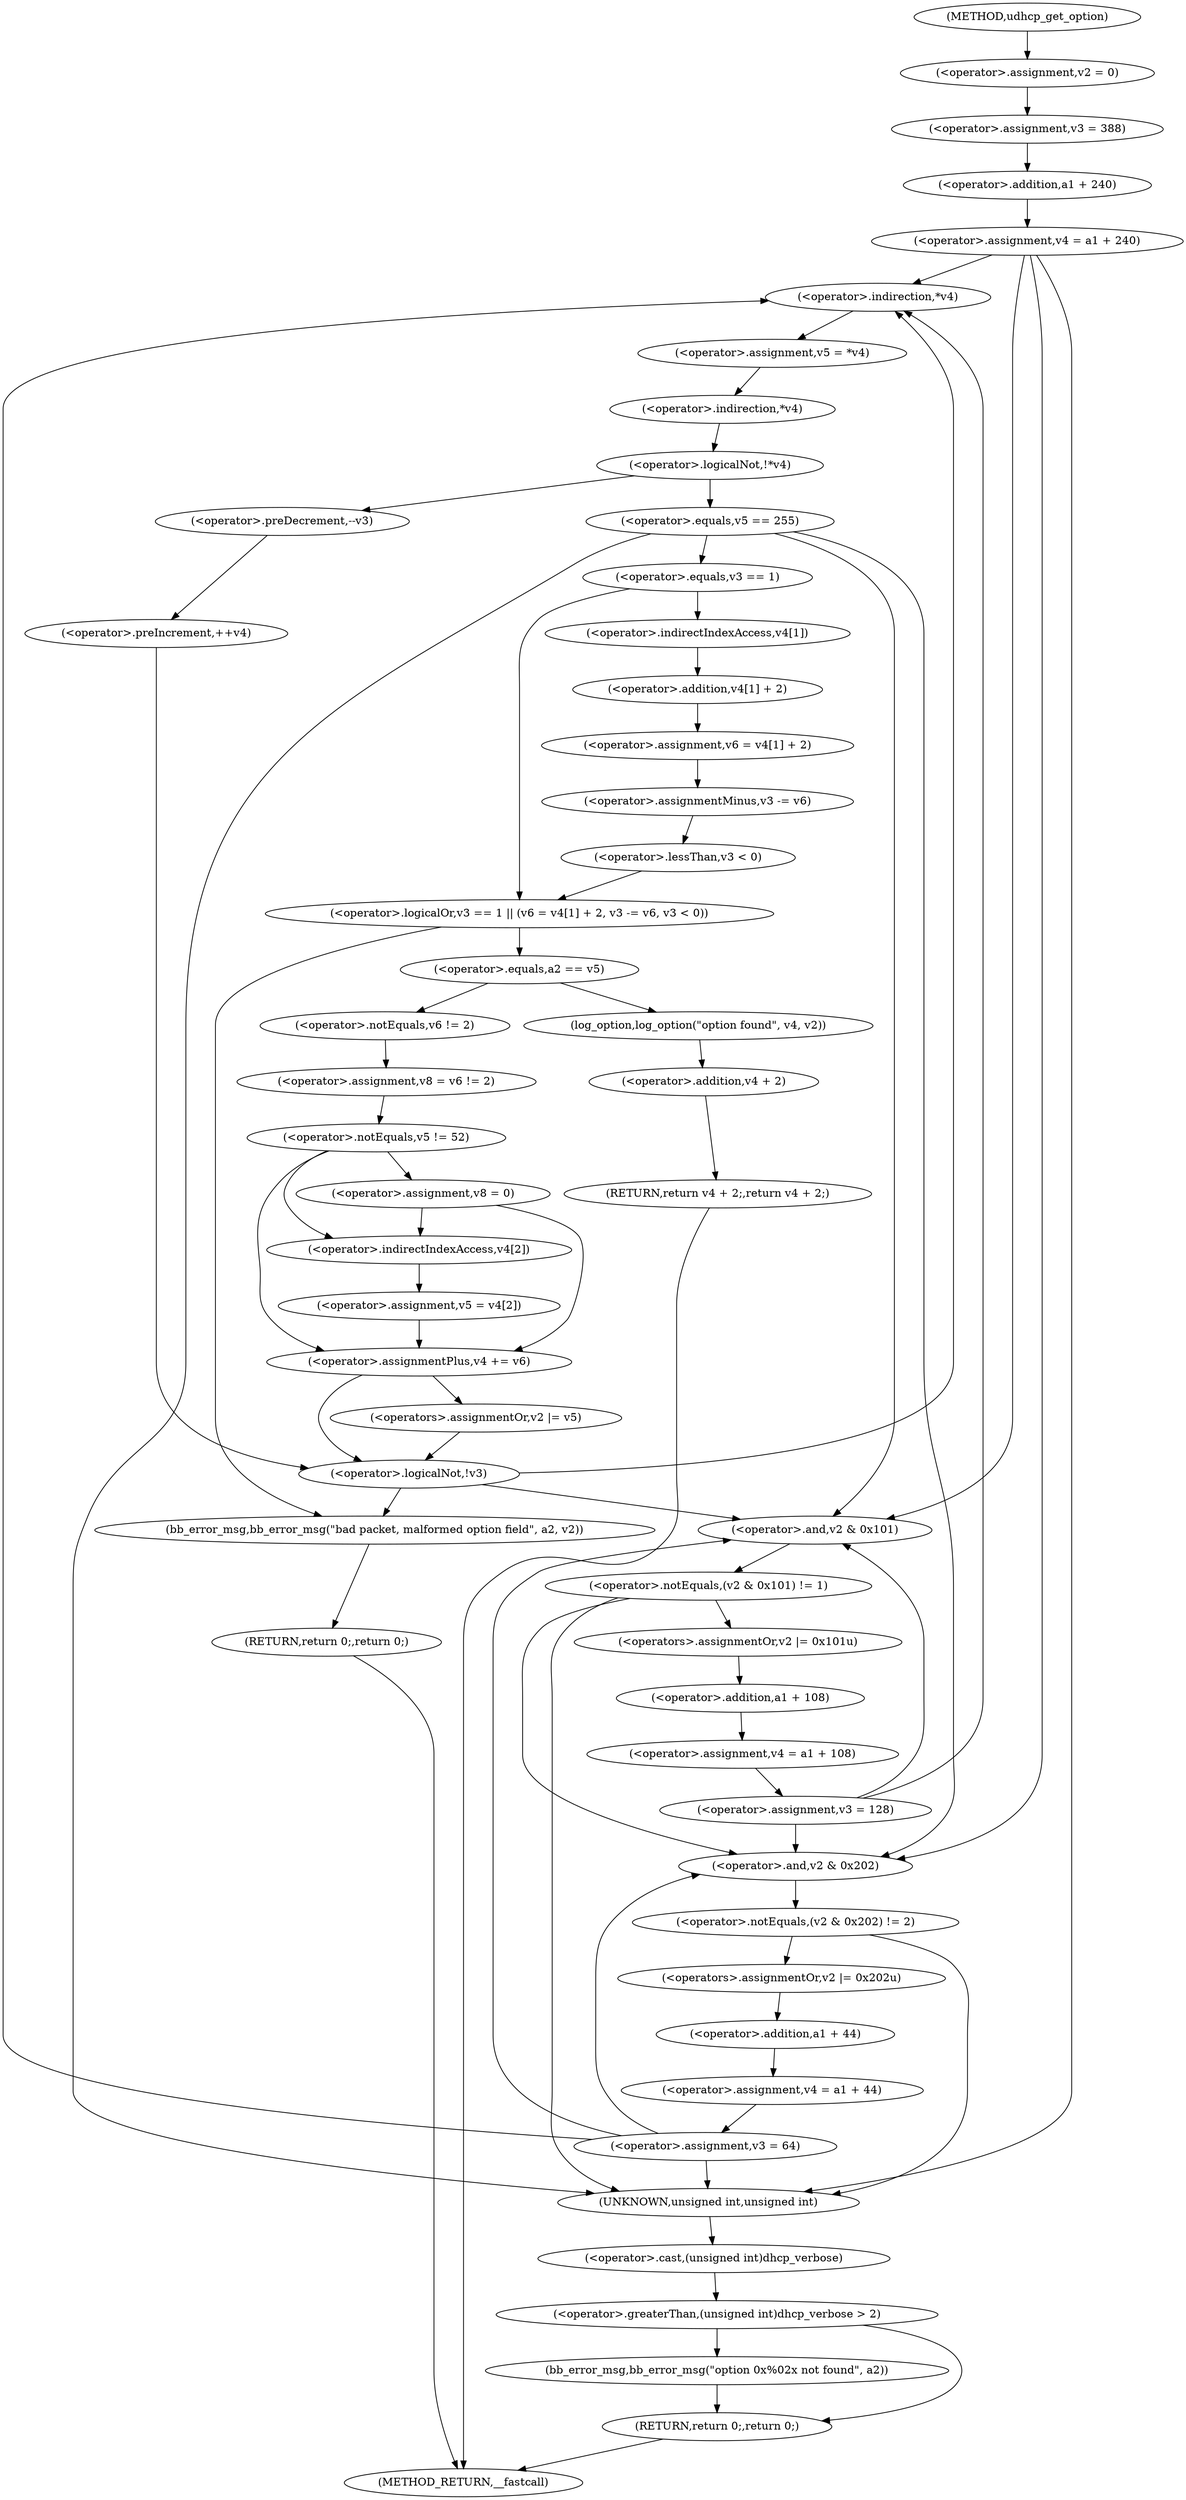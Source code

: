 digraph udhcp_get_option {  
"1000117" [label = "(<operator>.assignment,v2 = 0)" ]
"1000120" [label = "(<operator>.assignment,v3 = 388)" ]
"1000123" [label = "(<operator>.assignment,v4 = a1 + 240)" ]
"1000125" [label = "(<operator>.addition,a1 + 240)" ]
"1000137" [label = "(<operator>.assignment,v5 = *v4)" ]
"1000139" [label = "(<operator>.indirection,*v4)" ]
"1000142" [label = "(<operator>.logicalNot,!*v4)" ]
"1000143" [label = "(<operator>.indirection,*v4)" ]
"1000146" [label = "(<operator>.preDecrement,--v3)" ]
"1000148" [label = "(<operator>.preIncrement,++v4)" ]
"1000152" [label = "(<operator>.equals,v5 == 255)" ]
"1000157" [label = "(<operator>.logicalOr,v3 == 1 || (v6 = v4[1] + 2, v3 -= v6, v3 < 0))" ]
"1000158" [label = "(<operator>.equals,v3 == 1)" ]
"1000162" [label = "(<operator>.assignment,v6 = v4[1] + 2)" ]
"1000164" [label = "(<operator>.addition,v4[1] + 2)" ]
"1000165" [label = "(<operator>.indirectIndexAccess,v4[1])" ]
"1000170" [label = "(<operator>.assignmentMinus,v3 -= v6)" ]
"1000173" [label = "(<operator>.lessThan,v3 < 0)" ]
"1000178" [label = "(bb_error_msg,bb_error_msg(\"bad packet, malformed option field\", a2, v2))" ]
"1000182" [label = "(RETURN,return 0;,return 0;)" ]
"1000185" [label = "(<operator>.equals,a2 == v5)" ]
"1000189" [label = "(log_option,log_option(\"option found\", v4, v2))" ]
"1000193" [label = "(RETURN,return v4 + 2;,return v4 + 2;)" ]
"1000194" [label = "(<operator>.addition,v4 + 2)" ]
"1000197" [label = "(<operator>.assignment,v8 = v6 != 2)" ]
"1000199" [label = "(<operator>.notEquals,v6 != 2)" ]
"1000203" [label = "(<operator>.notEquals,v5 != 52)" ]
"1000206" [label = "(<operator>.assignment,v8 = 0)" ]
"1000211" [label = "(<operator>.assignment,v5 = v4[2])" ]
"1000213" [label = "(<operator>.indirectIndexAccess,v4[2])" ]
"1000216" [label = "(<operator>.assignmentPlus,v4 += v6)" ]
"1000221" [label = "(<operators>.assignmentOr,v2 |= v5)" ]
"1000226" [label = "(<operator>.logicalNot,!v3)" ]
"1000230" [label = "(<operator>.notEquals,(v2 & 0x101) != 1)" ]
"1000231" [label = "(<operator>.and,v2 & 0x101)" ]
"1000236" [label = "(<operators>.assignmentOr,v2 |= 0x101u)" ]
"1000239" [label = "(<operator>.assignment,v4 = a1 + 108)" ]
"1000241" [label = "(<operator>.addition,a1 + 108)" ]
"1000244" [label = "(<operator>.assignment,v3 = 128)" ]
"1000248" [label = "(<operator>.notEquals,(v2 & 0x202) != 2)" ]
"1000249" [label = "(<operator>.and,v2 & 0x202)" ]
"1000254" [label = "(<operators>.assignmentOr,v2 |= 0x202u)" ]
"1000257" [label = "(<operator>.assignment,v4 = a1 + 44)" ]
"1000259" [label = "(<operator>.addition,a1 + 44)" ]
"1000262" [label = "(<operator>.assignment,v3 = 64)" ]
"1000266" [label = "(<operator>.greaterThan,(unsigned int)dhcp_verbose > 2)" ]
"1000267" [label = "(<operator>.cast,(unsigned int)dhcp_verbose)" ]
"1000268" [label = "(UNKNOWN,unsigned int,unsigned int)" ]
"1000271" [label = "(bb_error_msg,bb_error_msg(\"option 0x%02x not found\", a2))" ]
"1000274" [label = "(RETURN,return 0;,return 0;)" ]
"1000107" [label = "(METHOD,udhcp_get_option)" ]
"1000276" [label = "(METHOD_RETURN,__fastcall)" ]
  "1000117" -> "1000120" 
  "1000120" -> "1000125" 
  "1000123" -> "1000268" 
  "1000123" -> "1000139" 
  "1000123" -> "1000231" 
  "1000123" -> "1000249" 
  "1000125" -> "1000123" 
  "1000137" -> "1000143" 
  "1000139" -> "1000137" 
  "1000142" -> "1000146" 
  "1000142" -> "1000152" 
  "1000143" -> "1000142" 
  "1000146" -> "1000148" 
  "1000148" -> "1000226" 
  "1000152" -> "1000268" 
  "1000152" -> "1000231" 
  "1000152" -> "1000249" 
  "1000152" -> "1000158" 
  "1000157" -> "1000178" 
  "1000157" -> "1000185" 
  "1000158" -> "1000157" 
  "1000158" -> "1000165" 
  "1000162" -> "1000170" 
  "1000164" -> "1000162" 
  "1000165" -> "1000164" 
  "1000170" -> "1000173" 
  "1000173" -> "1000157" 
  "1000178" -> "1000182" 
  "1000182" -> "1000276" 
  "1000185" -> "1000189" 
  "1000185" -> "1000199" 
  "1000189" -> "1000194" 
  "1000193" -> "1000276" 
  "1000194" -> "1000193" 
  "1000197" -> "1000203" 
  "1000199" -> "1000197" 
  "1000203" -> "1000206" 
  "1000203" -> "1000213" 
  "1000203" -> "1000216" 
  "1000206" -> "1000213" 
  "1000206" -> "1000216" 
  "1000211" -> "1000216" 
  "1000213" -> "1000211" 
  "1000216" -> "1000221" 
  "1000216" -> "1000226" 
  "1000221" -> "1000226" 
  "1000226" -> "1000139" 
  "1000226" -> "1000231" 
  "1000226" -> "1000178" 
  "1000230" -> "1000268" 
  "1000230" -> "1000249" 
  "1000230" -> "1000236" 
  "1000231" -> "1000230" 
  "1000236" -> "1000241" 
  "1000239" -> "1000244" 
  "1000241" -> "1000239" 
  "1000244" -> "1000139" 
  "1000244" -> "1000231" 
  "1000244" -> "1000249" 
  "1000248" -> "1000268" 
  "1000248" -> "1000254" 
  "1000249" -> "1000248" 
  "1000254" -> "1000259" 
  "1000257" -> "1000262" 
  "1000259" -> "1000257" 
  "1000262" -> "1000268" 
  "1000262" -> "1000139" 
  "1000262" -> "1000231" 
  "1000262" -> "1000249" 
  "1000266" -> "1000271" 
  "1000266" -> "1000274" 
  "1000267" -> "1000266" 
  "1000268" -> "1000267" 
  "1000271" -> "1000274" 
  "1000274" -> "1000276" 
  "1000107" -> "1000117" 
}
